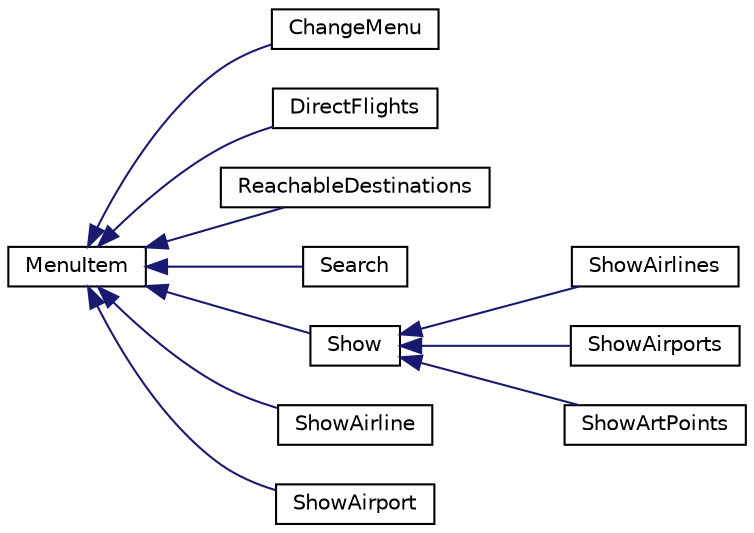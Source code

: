 digraph "Graphical Class Hierarchy"
{
 // LATEX_PDF_SIZE
  edge [fontname="Helvetica",fontsize="10",labelfontname="Helvetica",labelfontsize="10"];
  node [fontname="Helvetica",fontsize="10",shape=record];
  rankdir="LR";
  Node0 [label="MenuItem",height=0.2,width=0.4,color="black", fillcolor="white", style="filled",URL="$class_menu_item.html",tooltip=" "];
  Node0 -> Node1 [dir="back",color="midnightblue",fontsize="10",style="solid",fontname="Helvetica"];
  Node1 [label="ChangeMenu",height=0.2,width=0.4,color="black", fillcolor="white", style="filled",URL="$class_change_menu.html",tooltip=" "];
  Node0 -> Node2 [dir="back",color="midnightblue",fontsize="10",style="solid",fontname="Helvetica"];
  Node2 [label="DirectFlights",height=0.2,width=0.4,color="black", fillcolor="white", style="filled",URL="$class_direct_flights.html",tooltip=" "];
  Node0 -> Node3 [dir="back",color="midnightblue",fontsize="10",style="solid",fontname="Helvetica"];
  Node3 [label="ReachableDestinations",height=0.2,width=0.4,color="black", fillcolor="white", style="filled",URL="$class_reachable_destinations.html",tooltip=" "];
  Node0 -> Node4 [dir="back",color="midnightblue",fontsize="10",style="solid",fontname="Helvetica"];
  Node4 [label="Search",height=0.2,width=0.4,color="black", fillcolor="white", style="filled",URL="$class_search.html",tooltip=" "];
  Node0 -> Node5 [dir="back",color="midnightblue",fontsize="10",style="solid",fontname="Helvetica"];
  Node5 [label="Show",height=0.2,width=0.4,color="black", fillcolor="white", style="filled",URL="$class_show.html",tooltip=" "];
  Node5 -> Node6 [dir="back",color="midnightblue",fontsize="10",style="solid",fontname="Helvetica"];
  Node6 [label="ShowAirlines",height=0.2,width=0.4,color="black", fillcolor="white", style="filled",URL="$class_show_airlines.html",tooltip=" "];
  Node5 -> Node7 [dir="back",color="midnightblue",fontsize="10",style="solid",fontname="Helvetica"];
  Node7 [label="ShowAirports",height=0.2,width=0.4,color="black", fillcolor="white", style="filled",URL="$class_show_airports.html",tooltip=" "];
  Node5 -> Node8 [dir="back",color="midnightblue",fontsize="10",style="solid",fontname="Helvetica"];
  Node8 [label="ShowArtPoints",height=0.2,width=0.4,color="black", fillcolor="white", style="filled",URL="$class_show_art_points.html",tooltip=" "];
  Node0 -> Node9 [dir="back",color="midnightblue",fontsize="10",style="solid",fontname="Helvetica"];
  Node9 [label="ShowAirline",height=0.2,width=0.4,color="black", fillcolor="white", style="filled",URL="$class_show_airline.html",tooltip=" "];
  Node0 -> Node10 [dir="back",color="midnightblue",fontsize="10",style="solid",fontname="Helvetica"];
  Node10 [label="ShowAirport",height=0.2,width=0.4,color="black", fillcolor="white", style="filled",URL="$class_show_airport.html",tooltip=" "];
}
